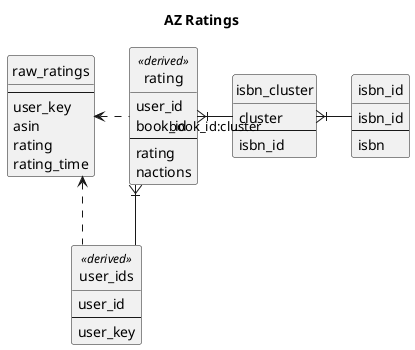 @startuml

title AZ Ratings
skinparam linetype ortho

hide empty members
hide circle

entity isbn_id {
  isbn_id
  --
  isbn
}

entity isbn_cluster {
  cluster
  --
  isbn_id
}

isbn_cluster }|- isbn_id

entity raw_ratings {
    --
    user_key
    asin
    rating
    rating_time
}

entity user_ids <<derived>> {
    user_id
    --
    user_key
}

entity rating <<derived>> {
    user_id
    book_id
    --
    rating
    nactions
}

raw_ratings <. rating
raw_ratings <. user_ids

rating }|-- user_ids
rating }|- isbn_cluster : book_id:cluster

@enduml
